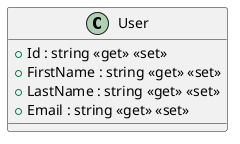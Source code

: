 @startuml
class User {
    + Id : string <<get>> <<set>>
    + FirstName : string <<get>> <<set>>
    + LastName : string <<get>> <<set>>
    + Email : string <<get>> <<set>>
}
@enduml
